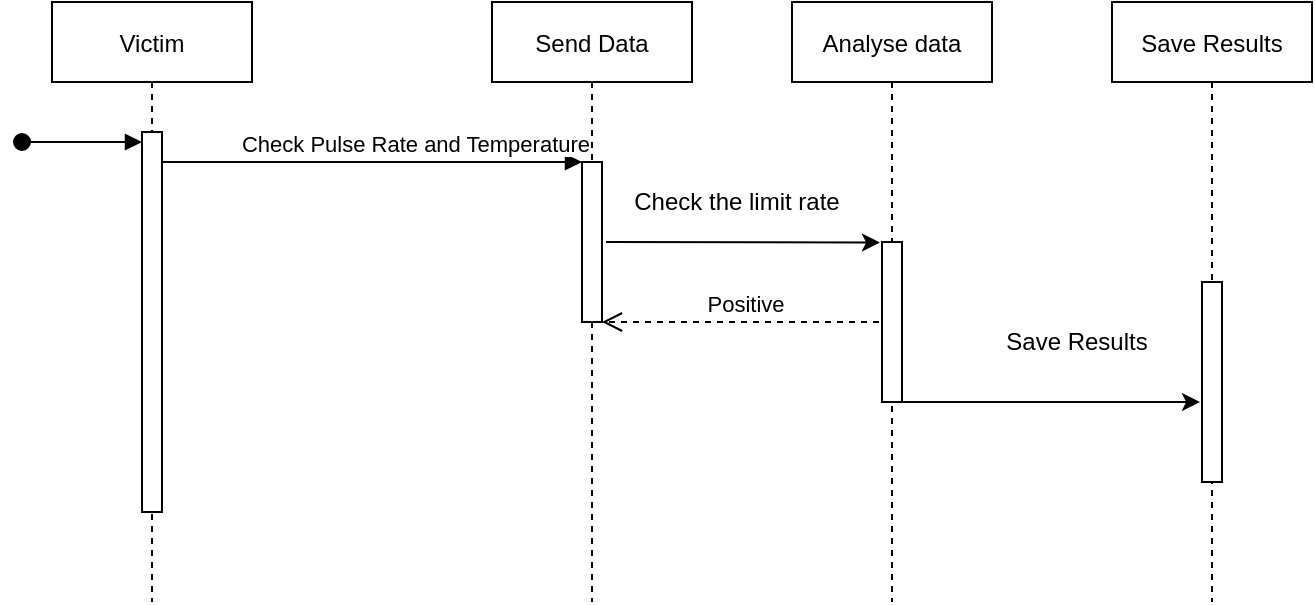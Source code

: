 <mxfile version="14.1.8" type="device"><diagram id="kgpKYQtTHZ0yAKxKKP6v" name="Page-1"><mxGraphModel dx="554" dy="632" grid="1" gridSize="10" guides="1" tooltips="1" connect="1" arrows="1" fold="1" page="1" pageScale="1" pageWidth="850" pageHeight="1100" math="0" shadow="0"><root><mxCell id="0"/><mxCell id="1" parent="0"/><mxCell id="3nuBFxr9cyL0pnOWT2aG-1" value="Victim" style="shape=umlLifeline;perimeter=lifelinePerimeter;container=1;collapsible=0;recursiveResize=0;rounded=0;shadow=0;strokeWidth=1;" parent="1" vertex="1"><mxGeometry x="60" y="80" width="100" height="300" as="geometry"/></mxCell><mxCell id="3nuBFxr9cyL0pnOWT2aG-2" value="" style="points=[];perimeter=orthogonalPerimeter;rounded=0;shadow=0;strokeWidth=1;" parent="3nuBFxr9cyL0pnOWT2aG-1" vertex="1"><mxGeometry x="45" y="65" width="10" height="190" as="geometry"/></mxCell><mxCell id="3nuBFxr9cyL0pnOWT2aG-3" value="" style="verticalAlign=bottom;startArrow=oval;endArrow=block;startSize=8;shadow=0;strokeWidth=1;" parent="3nuBFxr9cyL0pnOWT2aG-1" target="3nuBFxr9cyL0pnOWT2aG-2" edge="1"><mxGeometry relative="1" as="geometry"><mxPoint x="-15" y="70" as="sourcePoint"/></mxGeometry></mxCell><mxCell id="3nuBFxr9cyL0pnOWT2aG-5" value="Send Data" style="shape=umlLifeline;perimeter=lifelinePerimeter;container=1;collapsible=0;recursiveResize=0;rounded=0;shadow=0;strokeWidth=1;" parent="1" vertex="1"><mxGeometry x="280" y="80" width="100" height="300" as="geometry"/></mxCell><mxCell id="3nuBFxr9cyL0pnOWT2aG-6" value="" style="points=[];perimeter=orthogonalPerimeter;rounded=0;shadow=0;strokeWidth=1;" parent="3nuBFxr9cyL0pnOWT2aG-5" vertex="1"><mxGeometry x="45" y="80" width="10" height="80" as="geometry"/></mxCell><mxCell id="3nuBFxr9cyL0pnOWT2aG-8" value="Check Pulse Rate and Temperature" style="verticalAlign=bottom;endArrow=block;entryX=0;entryY=0;shadow=0;strokeWidth=1;" parent="1" source="3nuBFxr9cyL0pnOWT2aG-2" target="3nuBFxr9cyL0pnOWT2aG-6" edge="1"><mxGeometry x="0.209" relative="1" as="geometry"><mxPoint x="275" y="160" as="sourcePoint"/><mxPoint as="offset"/></mxGeometry></mxCell><mxCell id="3nuBFxr9cyL0pnOWT2aG-10" value="Positive" style="verticalAlign=bottom;endArrow=open;dashed=1;endSize=8;shadow=0;strokeWidth=1;" parent="1" source="LQzraN1nW76jZD3gpG2V-1" target="3nuBFxr9cyL0pnOWT2aG-6" edge="1"><mxGeometry relative="1" as="geometry"><mxPoint x="240" y="257" as="targetPoint"/><Array as="points"><mxPoint x="410" y="240"/></Array></mxGeometry></mxCell><mxCell id="LQzraN1nW76jZD3gpG2V-1" value="Analyse data" style="shape=umlLifeline;perimeter=lifelinePerimeter;container=1;collapsible=0;recursiveResize=0;rounded=0;shadow=0;strokeWidth=1;" vertex="1" parent="1"><mxGeometry x="430" y="80" width="100" height="300" as="geometry"/></mxCell><mxCell id="LQzraN1nW76jZD3gpG2V-2" value="" style="points=[];perimeter=orthogonalPerimeter;rounded=0;shadow=0;strokeWidth=1;" vertex="1" parent="LQzraN1nW76jZD3gpG2V-1"><mxGeometry x="45" y="120" width="10" height="80" as="geometry"/></mxCell><mxCell id="LQzraN1nW76jZD3gpG2V-9" value="" style="endArrow=classic;html=1;entryX=0.44;entryY=0.401;entryDx=0;entryDy=0;entryPerimeter=0;" edge="1" parent="1" target="LQzraN1nW76jZD3gpG2V-1"><mxGeometry relative="1" as="geometry"><mxPoint x="337" y="200" as="sourcePoint"/><mxPoint x="470" y="200" as="targetPoint"/></mxGeometry></mxCell><mxCell id="LQzraN1nW76jZD3gpG2V-11" value="Save Results" style="shape=umlLifeline;perimeter=lifelinePerimeter;container=1;collapsible=0;recursiveResize=0;rounded=0;shadow=0;strokeWidth=1;" vertex="1" parent="1"><mxGeometry x="590" y="80" width="100" height="300" as="geometry"/></mxCell><mxCell id="LQzraN1nW76jZD3gpG2V-12" value="" style="points=[];perimeter=orthogonalPerimeter;rounded=0;shadow=0;strokeWidth=1;" vertex="1" parent="LQzraN1nW76jZD3gpG2V-11"><mxGeometry x="45" y="140" width="10" height="100" as="geometry"/></mxCell><mxCell id="LQzraN1nW76jZD3gpG2V-13" value="Check the limit rate" style="text;html=1;strokeColor=none;fillColor=none;align=center;verticalAlign=middle;whiteSpace=wrap;rounded=0;" vertex="1" parent="1"><mxGeometry x="350" y="170" width="105" height="20" as="geometry"/></mxCell><mxCell id="LQzraN1nW76jZD3gpG2V-16" value="" style="endArrow=classic;html=1;fontStyle=1;" edge="1" parent="1" source="LQzraN1nW76jZD3gpG2V-1"><mxGeometry relative="1" as="geometry"><mxPoint x="490" y="268" as="sourcePoint"/><mxPoint x="634" y="280" as="targetPoint"/><Array as="points"/></mxGeometry></mxCell><mxCell id="LQzraN1nW76jZD3gpG2V-17" value="Save Results" style="text;html=1;strokeColor=none;fillColor=none;align=center;verticalAlign=middle;whiteSpace=wrap;rounded=0;" vertex="1" parent="1"><mxGeometry x="520" y="240" width="105" height="20" as="geometry"/></mxCell></root></mxGraphModel></diagram></mxfile>